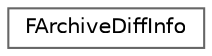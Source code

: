 digraph "Graphical Class Hierarchy"
{
 // INTERACTIVE_SVG=YES
 // LATEX_PDF_SIZE
  bgcolor="transparent";
  edge [fontname=Helvetica,fontsize=10,labelfontname=Helvetica,labelfontsize=10];
  node [fontname=Helvetica,fontsize=10,shape=box,height=0.2,width=0.4];
  rankdir="LR";
  Node0 [id="Node000000",label="FArchiveDiffInfo",height=0.2,width=0.4,color="grey40", fillcolor="white", style="filled",URL="$dd/d83/structFArchiveDiffInfo.html",tooltip=" "];
}
